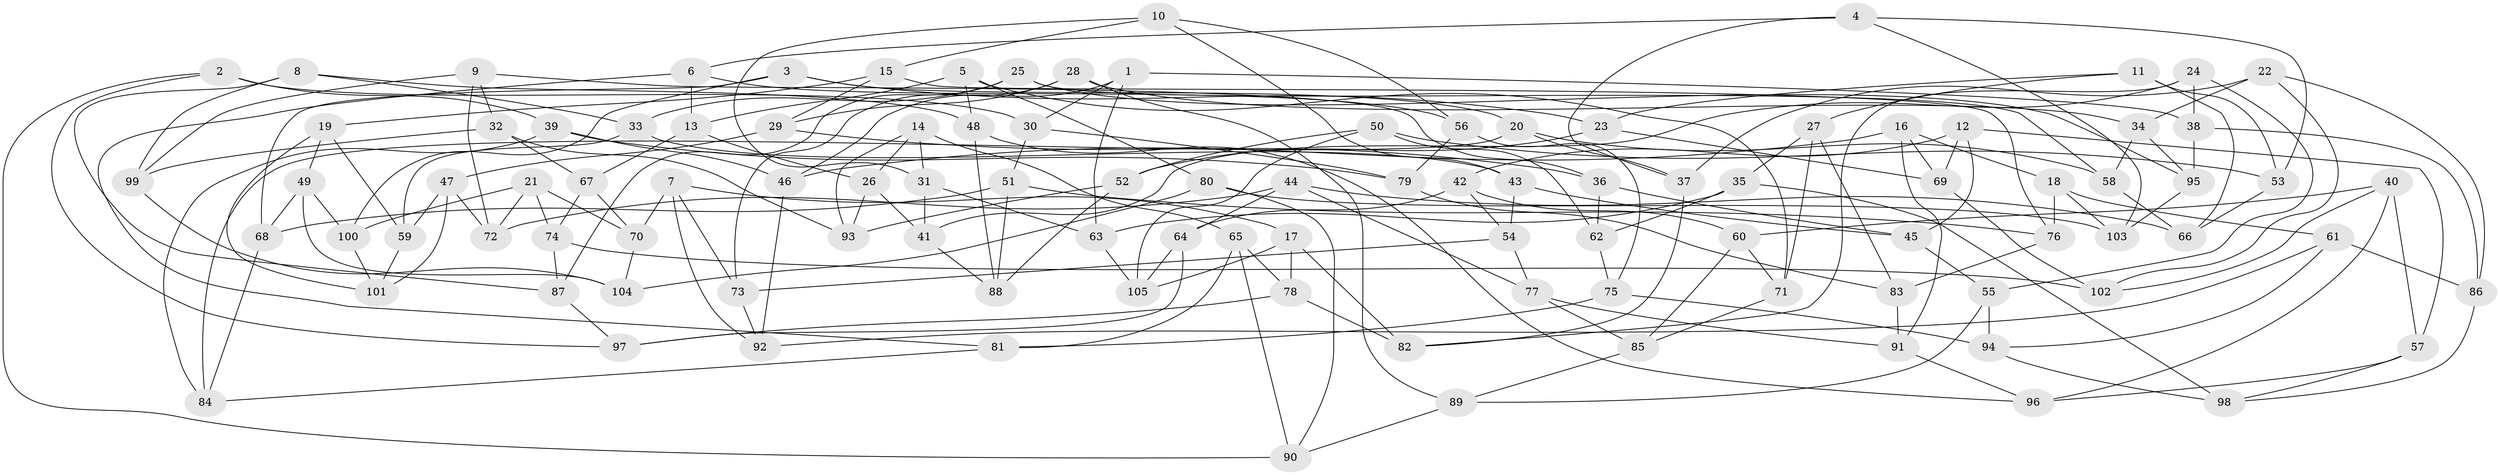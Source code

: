 // coarse degree distribution, {6: 0.47692307692307695, 5: 0.12307692307692308, 4: 0.4}
// Generated by graph-tools (version 1.1) at 2025/24/03/03/25 07:24:24]
// undirected, 105 vertices, 210 edges
graph export_dot {
graph [start="1"]
  node [color=gray90,style=filled];
  1;
  2;
  3;
  4;
  5;
  6;
  7;
  8;
  9;
  10;
  11;
  12;
  13;
  14;
  15;
  16;
  17;
  18;
  19;
  20;
  21;
  22;
  23;
  24;
  25;
  26;
  27;
  28;
  29;
  30;
  31;
  32;
  33;
  34;
  35;
  36;
  37;
  38;
  39;
  40;
  41;
  42;
  43;
  44;
  45;
  46;
  47;
  48;
  49;
  50;
  51;
  52;
  53;
  54;
  55;
  56;
  57;
  58;
  59;
  60;
  61;
  62;
  63;
  64;
  65;
  66;
  67;
  68;
  69;
  70;
  71;
  72;
  73;
  74;
  75;
  76;
  77;
  78;
  79;
  80;
  81;
  82;
  83;
  84;
  85;
  86;
  87;
  88;
  89;
  90;
  91;
  92;
  93;
  94;
  95;
  96;
  97;
  98;
  99;
  100;
  101;
  102;
  103;
  104;
  105;
  1 -- 30;
  1 -- 63;
  1 -- 38;
  1 -- 46;
  2 -- 30;
  2 -- 39;
  2 -- 97;
  2 -- 90;
  3 -- 100;
  3 -- 23;
  3 -- 20;
  3 -- 68;
  4 -- 6;
  4 -- 103;
  4 -- 37;
  4 -- 53;
  5 -- 48;
  5 -- 71;
  5 -- 13;
  5 -- 80;
  6 -- 81;
  6 -- 56;
  6 -- 13;
  7 -- 70;
  7 -- 17;
  7 -- 73;
  7 -- 92;
  8 -- 87;
  8 -- 33;
  8 -- 99;
  8 -- 48;
  9 -- 36;
  9 -- 72;
  9 -- 32;
  9 -- 99;
  10 -- 43;
  10 -- 15;
  10 -- 56;
  10 -- 31;
  11 -- 53;
  11 -- 27;
  11 -- 66;
  11 -- 23;
  12 -- 69;
  12 -- 57;
  12 -- 45;
  12 -- 42;
  13 -- 26;
  13 -- 67;
  14 -- 31;
  14 -- 26;
  14 -- 65;
  14 -- 93;
  15 -- 19;
  15 -- 29;
  15 -- 76;
  16 -- 46;
  16 -- 91;
  16 -- 18;
  16 -- 69;
  17 -- 82;
  17 -- 78;
  17 -- 105;
  18 -- 61;
  18 -- 76;
  18 -- 103;
  19 -- 49;
  19 -- 101;
  19 -- 59;
  20 -- 84;
  20 -- 37;
  20 -- 58;
  21 -- 100;
  21 -- 70;
  21 -- 72;
  21 -- 74;
  22 -- 37;
  22 -- 86;
  22 -- 34;
  22 -- 102;
  23 -- 69;
  23 -- 52;
  24 -- 82;
  24 -- 41;
  24 -- 55;
  24 -- 38;
  25 -- 33;
  25 -- 87;
  25 -- 58;
  25 -- 95;
  26 -- 93;
  26 -- 41;
  27 -- 71;
  27 -- 83;
  27 -- 35;
  28 -- 29;
  28 -- 34;
  28 -- 89;
  28 -- 73;
  29 -- 47;
  29 -- 36;
  30 -- 79;
  30 -- 51;
  31 -- 41;
  31 -- 63;
  32 -- 67;
  32 -- 99;
  32 -- 93;
  33 -- 43;
  33 -- 59;
  34 -- 58;
  34 -- 95;
  35 -- 98;
  35 -- 63;
  35 -- 62;
  36 -- 45;
  36 -- 62;
  37 -- 82;
  38 -- 86;
  38 -- 95;
  39 -- 79;
  39 -- 46;
  39 -- 84;
  40 -- 96;
  40 -- 102;
  40 -- 60;
  40 -- 57;
  41 -- 88;
  42 -- 60;
  42 -- 54;
  42 -- 64;
  43 -- 45;
  43 -- 54;
  44 -- 77;
  44 -- 64;
  44 -- 66;
  44 -- 72;
  45 -- 55;
  46 -- 92;
  47 -- 59;
  47 -- 101;
  47 -- 72;
  48 -- 88;
  48 -- 96;
  49 -- 104;
  49 -- 68;
  49 -- 100;
  50 -- 53;
  50 -- 105;
  50 -- 52;
  50 -- 62;
  51 -- 68;
  51 -- 76;
  51 -- 88;
  52 -- 88;
  52 -- 93;
  53 -- 66;
  54 -- 77;
  54 -- 73;
  55 -- 89;
  55 -- 94;
  56 -- 75;
  56 -- 79;
  57 -- 98;
  57 -- 96;
  58 -- 66;
  59 -- 101;
  60 -- 71;
  60 -- 85;
  61 -- 92;
  61 -- 94;
  61 -- 86;
  62 -- 75;
  63 -- 105;
  64 -- 97;
  64 -- 105;
  65 -- 78;
  65 -- 90;
  65 -- 81;
  67 -- 70;
  67 -- 74;
  68 -- 84;
  69 -- 102;
  70 -- 104;
  71 -- 85;
  73 -- 92;
  74 -- 87;
  74 -- 102;
  75 -- 94;
  75 -- 81;
  76 -- 83;
  77 -- 85;
  77 -- 91;
  78 -- 82;
  78 -- 97;
  79 -- 83;
  80 -- 103;
  80 -- 104;
  80 -- 90;
  81 -- 84;
  83 -- 91;
  85 -- 89;
  86 -- 98;
  87 -- 97;
  89 -- 90;
  91 -- 96;
  94 -- 98;
  95 -- 103;
  99 -- 104;
  100 -- 101;
}
